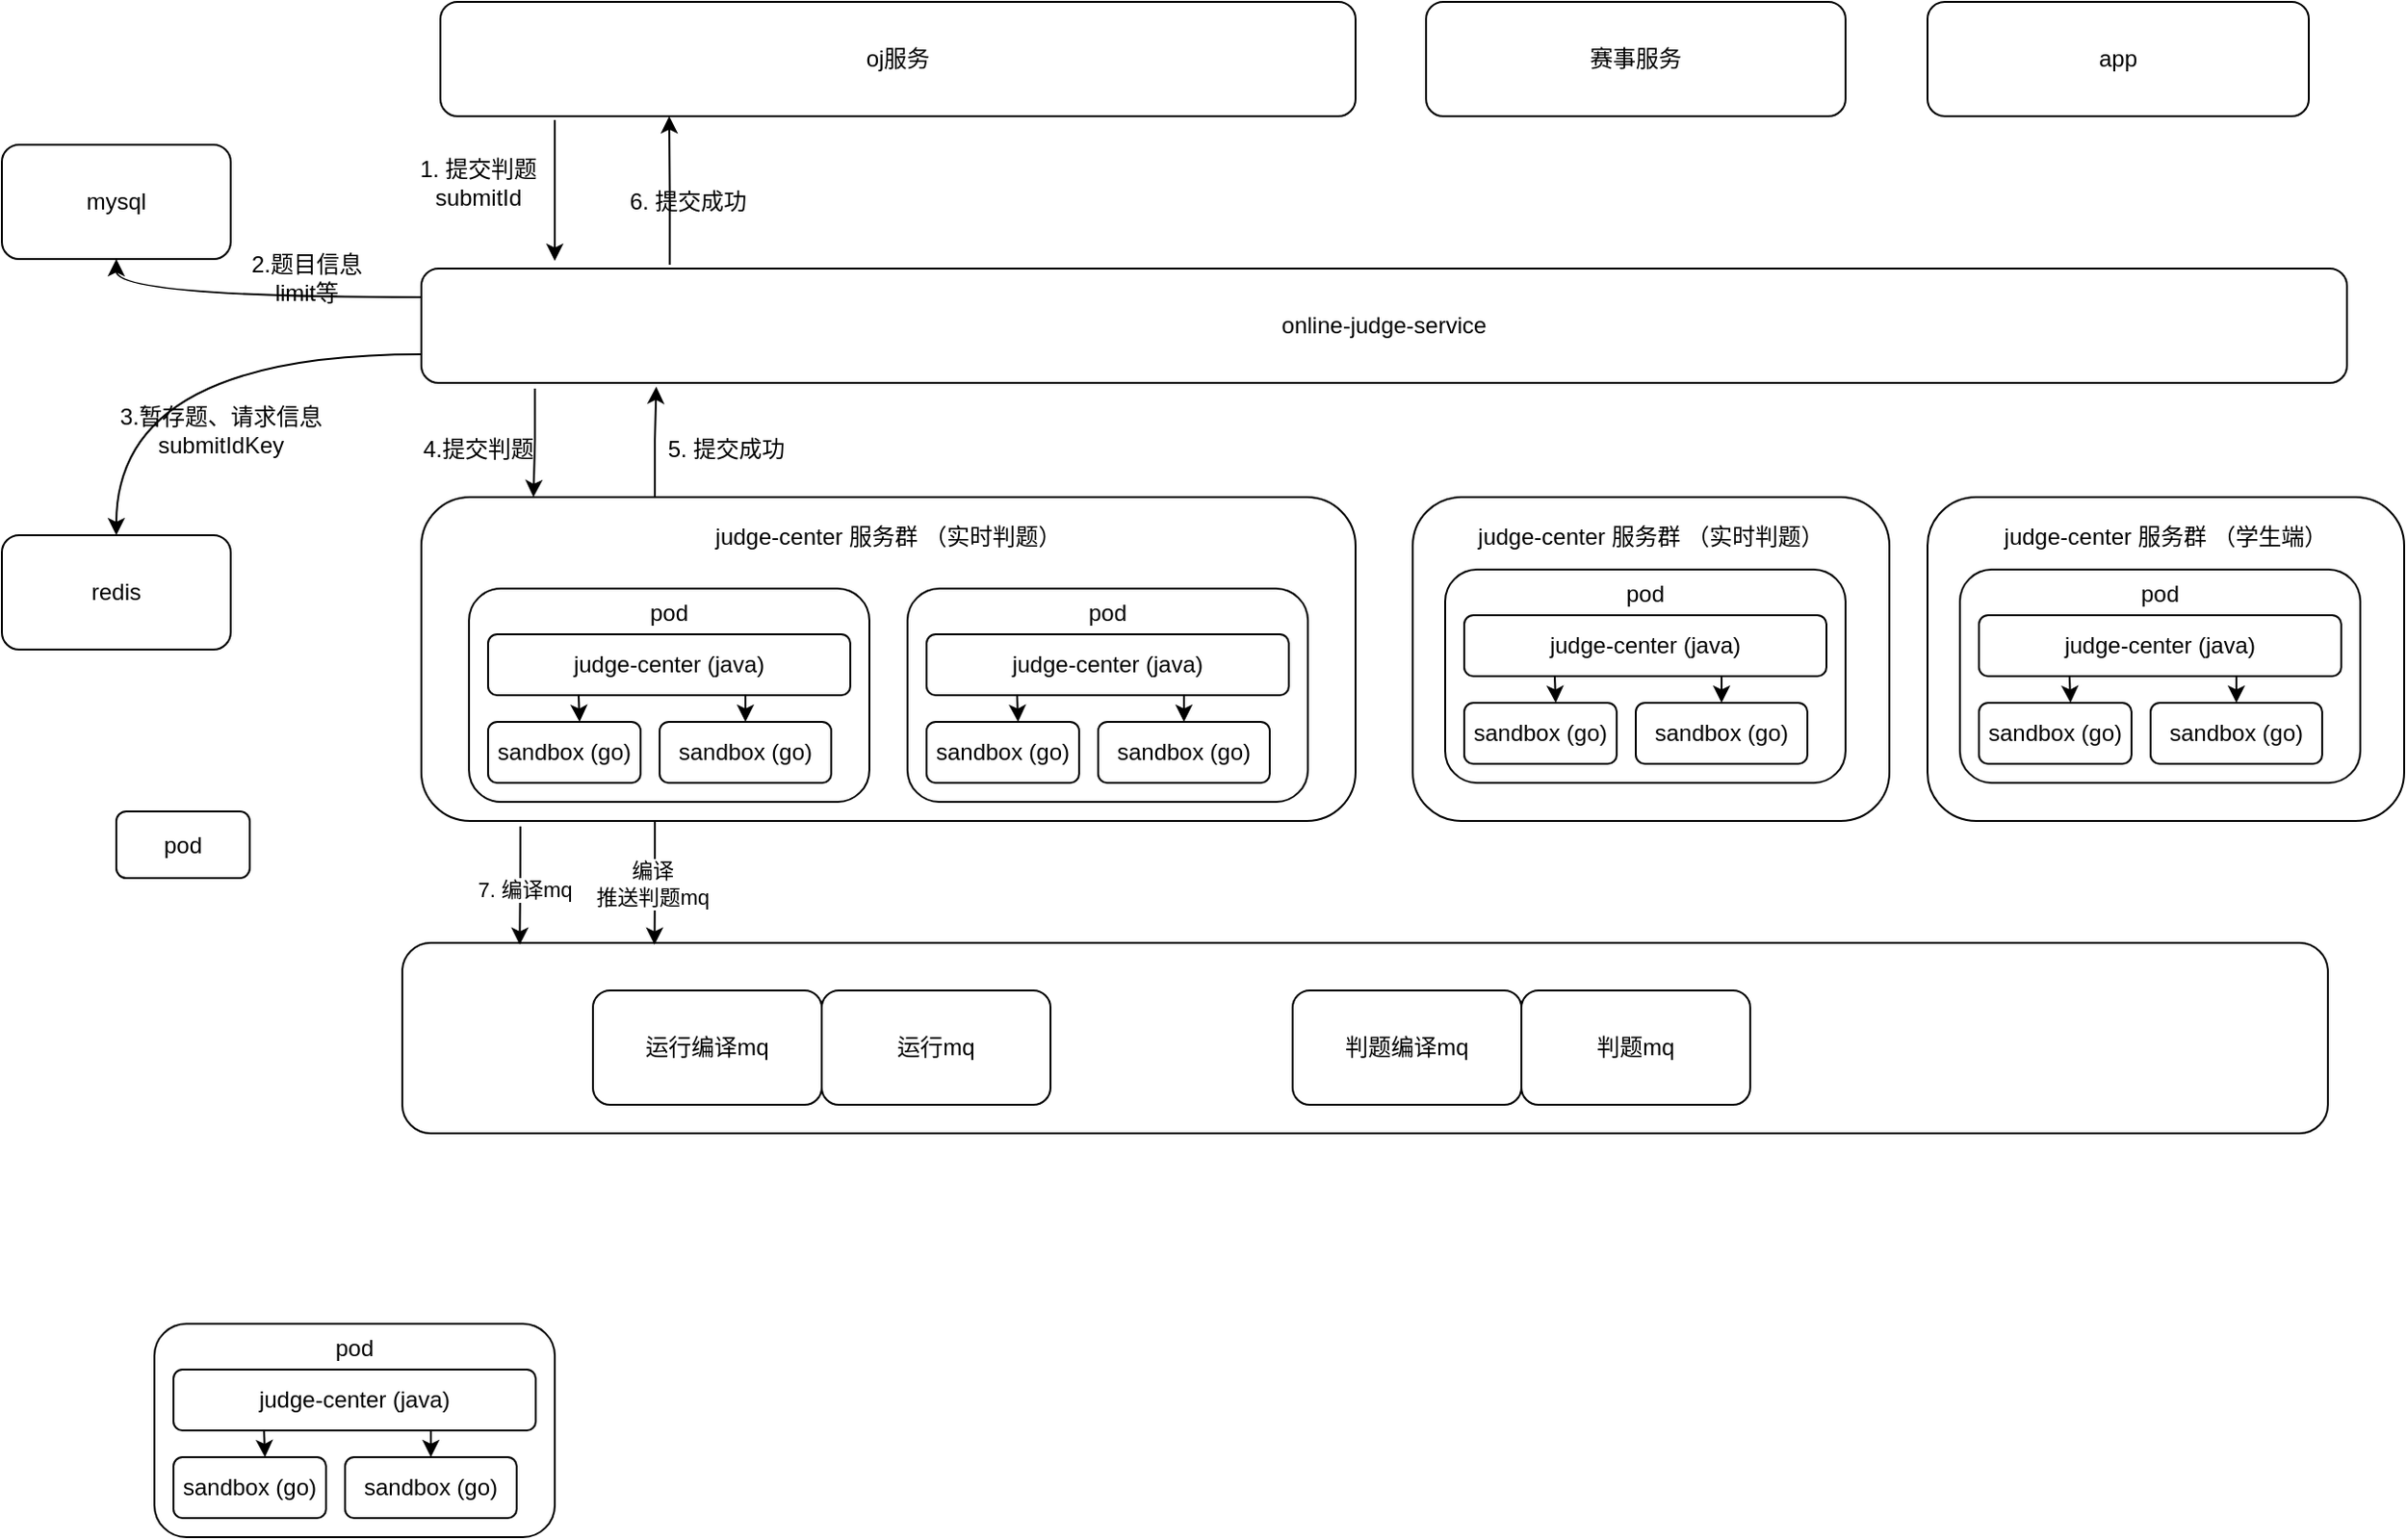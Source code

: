 <mxfile version="24.7.14">
  <diagram name="第 1 页" id="IYB_3KnUkmV5FH9QuN5l">
    <mxGraphModel dx="1434" dy="755" grid="1" gridSize="10" guides="1" tooltips="1" connect="1" arrows="1" fold="1" page="1" pageScale="1" pageWidth="827" pageHeight="1169" math="0" shadow="0">
      <root>
        <mxCell id="0" />
        <mxCell id="1" parent="0" />
        <mxCell id="oX1zahlx5rYVZvXtA2q4-13" value="" style="rounded=1;whiteSpace=wrap;html=1;" parent="1" vertex="1">
          <mxGeometry x="360" y="654" width="1010" height="100" as="geometry" />
        </mxCell>
        <mxCell id="oX1zahlx5rYVZvXtA2q4-1" value="oj服务" style="rounded=1;whiteSpace=wrap;html=1;" parent="1" vertex="1">
          <mxGeometry x="380" y="160" width="480" height="60" as="geometry" />
        </mxCell>
        <mxCell id="oX1zahlx5rYVZvXtA2q4-18" style="edgeStyle=orthogonalEdgeStyle;rounded=0;orthogonalLoop=1;jettySize=auto;html=1;exitX=0;exitY=0.25;exitDx=0;exitDy=0;entryX=0.5;entryY=1;entryDx=0;entryDy=0;curved=1;" parent="1" source="oX1zahlx5rYVZvXtA2q4-2" target="oX1zahlx5rYVZvXtA2q4-4" edge="1">
          <mxGeometry relative="1" as="geometry" />
        </mxCell>
        <mxCell id="oX1zahlx5rYVZvXtA2q4-19" style="edgeStyle=orthogonalEdgeStyle;rounded=0;orthogonalLoop=1;jettySize=auto;html=1;exitX=0;exitY=0.75;exitDx=0;exitDy=0;entryX=0.5;entryY=0;entryDx=0;entryDy=0;curved=1;" parent="1" source="oX1zahlx5rYVZvXtA2q4-2" target="oX1zahlx5rYVZvXtA2q4-5" edge="1">
          <mxGeometry relative="1" as="geometry" />
        </mxCell>
        <mxCell id="oX1zahlx5rYVZvXtA2q4-27" style="edgeStyle=orthogonalEdgeStyle;rounded=0;orthogonalLoop=1;jettySize=auto;html=1;exitX=0.129;exitY=-0.033;exitDx=0;exitDy=0;entryX=0.25;entryY=1;entryDx=0;entryDy=0;exitPerimeter=0;" parent="1" source="oX1zahlx5rYVZvXtA2q4-2" target="oX1zahlx5rYVZvXtA2q4-1" edge="1">
          <mxGeometry relative="1" as="geometry" />
        </mxCell>
        <mxCell id="oX1zahlx5rYVZvXtA2q4-2" value="online-judge-service" style="rounded=1;whiteSpace=wrap;html=1;" parent="1" vertex="1">
          <mxGeometry x="370" y="300" width="1010" height="60" as="geometry" />
        </mxCell>
        <mxCell id="oX1zahlx5rYVZvXtA2q4-3" value="judge-center&lt;span style=&quot;background-color: initial;&quot;&gt;&amp;nbsp;服务群 （实时判题）&lt;/span&gt;&lt;div&gt;&lt;br&gt;&lt;/div&gt;&lt;div&gt;&lt;br&gt;&lt;div&gt;&lt;span style=&quot;background-color: initial;&quot;&gt;&lt;br&gt;&lt;/span&gt;&lt;/div&gt;&lt;div&gt;&lt;span style=&quot;background-color: initial;&quot;&gt;&lt;br&gt;&lt;/span&gt;&lt;/div&gt;&lt;div&gt;&lt;br&gt;&lt;/div&gt;&lt;div&gt;&lt;br&gt;&lt;/div&gt;&lt;div&gt;&lt;br&gt;&lt;/div&gt;&lt;div&gt;&lt;br&gt;&lt;/div&gt;&lt;div&gt;&lt;br&gt;&lt;/div&gt;&lt;/div&gt;" style="rounded=1;whiteSpace=wrap;html=1;" parent="1" vertex="1">
          <mxGeometry x="370" y="420" width="490" height="170" as="geometry" />
        </mxCell>
        <mxCell id="oX1zahlx5rYVZvXtA2q4-4" value="mysql" style="rounded=1;whiteSpace=wrap;html=1;" parent="1" vertex="1">
          <mxGeometry x="150" y="235" width="120" height="60" as="geometry" />
        </mxCell>
        <mxCell id="oX1zahlx5rYVZvXtA2q4-5" value="redis" style="rounded=1;whiteSpace=wrap;html=1;" parent="1" vertex="1">
          <mxGeometry x="150" y="440" width="120" height="60" as="geometry" />
        </mxCell>
        <mxCell id="oX1zahlx5rYVZvXtA2q4-7" value="运行编译mq" style="rounded=1;whiteSpace=wrap;html=1;" parent="1" vertex="1">
          <mxGeometry x="460" y="679" width="120" height="60" as="geometry" />
        </mxCell>
        <mxCell id="oX1zahlx5rYVZvXtA2q4-8" value="判题编译mq" style="rounded=1;whiteSpace=wrap;html=1;" parent="1" vertex="1">
          <mxGeometry x="827" y="679" width="120" height="60" as="geometry" />
        </mxCell>
        <mxCell id="oX1zahlx5rYVZvXtA2q4-9" value="运行mq" style="rounded=1;whiteSpace=wrap;html=1;" parent="1" vertex="1">
          <mxGeometry x="580" y="679" width="120" height="60" as="geometry" />
        </mxCell>
        <mxCell id="oX1zahlx5rYVZvXtA2q4-10" value="judge-center&lt;span style=&quot;background-color: initial;&quot;&gt;&amp;nbsp;服务群 （实时判题）&lt;/span&gt;&lt;div&gt;&lt;span style=&quot;background-color: initial;&quot;&gt;&lt;br&gt;&lt;/span&gt;&lt;/div&gt;&lt;div&gt;&lt;span style=&quot;background-color: initial;&quot;&gt;&lt;br&gt;&lt;/span&gt;&lt;/div&gt;&lt;div&gt;&lt;span style=&quot;background-color: initial;&quot;&gt;&lt;br&gt;&lt;/span&gt;&lt;/div&gt;&lt;div&gt;&lt;span style=&quot;background-color: initial;&quot;&gt;&lt;br&gt;&lt;/span&gt;&lt;/div&gt;&lt;div&gt;&lt;span style=&quot;background-color: initial;&quot;&gt;&lt;br&gt;&lt;/span&gt;&lt;/div&gt;&lt;div&gt;&lt;span style=&quot;background-color: initial;&quot;&gt;&lt;br&gt;&lt;/span&gt;&lt;/div&gt;&lt;div&gt;&lt;span style=&quot;background-color: initial;&quot;&gt;&lt;br&gt;&lt;/span&gt;&lt;/div&gt;&lt;div&gt;&lt;span style=&quot;background-color: initial;&quot;&gt;&lt;br&gt;&lt;/span&gt;&lt;/div&gt;&lt;div&gt;&lt;span style=&quot;background-color: initial;&quot;&gt;&lt;br&gt;&lt;/span&gt;&lt;/div&gt;" style="rounded=1;whiteSpace=wrap;html=1;" parent="1" vertex="1">
          <mxGeometry x="890" y="420" width="250" height="170" as="geometry" />
        </mxCell>
        <mxCell id="oX1zahlx5rYVZvXtA2q4-12" value="判题mq" style="rounded=1;whiteSpace=wrap;html=1;" parent="1" vertex="1">
          <mxGeometry x="947" y="679" width="120" height="60" as="geometry" />
        </mxCell>
        <mxCell id="oX1zahlx5rYVZvXtA2q4-14" value="赛事服务" style="rounded=1;whiteSpace=wrap;html=1;" parent="1" vertex="1">
          <mxGeometry x="897" y="160" width="220" height="60" as="geometry" />
        </mxCell>
        <mxCell id="oX1zahlx5rYVZvXtA2q4-15" value="app" style="rounded=1;whiteSpace=wrap;html=1;" parent="1" vertex="1">
          <mxGeometry x="1160" y="160" width="200" height="60" as="geometry" />
        </mxCell>
        <mxCell id="oX1zahlx5rYVZvXtA2q4-16" style="edgeStyle=orthogonalEdgeStyle;rounded=0;orthogonalLoop=1;jettySize=auto;html=1;" parent="1" edge="1">
          <mxGeometry relative="1" as="geometry">
            <mxPoint x="440" y="222" as="sourcePoint" />
            <mxPoint x="440" y="296" as="targetPoint" />
          </mxGeometry>
        </mxCell>
        <mxCell id="oX1zahlx5rYVZvXtA2q4-17" value="1. 提交判题&lt;div&gt;submitId&lt;/div&gt;" style="text;html=1;align=center;verticalAlign=middle;whiteSpace=wrap;rounded=0;" parent="1" vertex="1">
          <mxGeometry x="360" y="240" width="80" height="30" as="geometry" />
        </mxCell>
        <mxCell id="oX1zahlx5rYVZvXtA2q4-20" value="2.题目信息&lt;div&gt;limit等&lt;/div&gt;" style="text;html=1;align=center;verticalAlign=middle;whiteSpace=wrap;rounded=0;" parent="1" vertex="1">
          <mxGeometry x="270" y="290" width="80" height="30" as="geometry" />
        </mxCell>
        <mxCell id="oX1zahlx5rYVZvXtA2q4-21" value="3.暂存题、请求信息&lt;br&gt;submitIdKey" style="text;html=1;align=center;verticalAlign=middle;whiteSpace=wrap;rounded=0;" parent="1" vertex="1">
          <mxGeometry x="210" y="370" width="110" height="30" as="geometry" />
        </mxCell>
        <mxCell id="oX1zahlx5rYVZvXtA2q4-22" style="edgeStyle=orthogonalEdgeStyle;rounded=0;orthogonalLoop=1;jettySize=auto;html=1;exitX=0.106;exitY=1.017;exitDx=0;exitDy=0;entryX=0.061;entryY=0.01;entryDx=0;entryDy=0;entryPerimeter=0;exitPerimeter=0;" parent="1" source="oX1zahlx5rYVZvXtA2q4-3" target="oX1zahlx5rYVZvXtA2q4-13" edge="1">
          <mxGeometry relative="1" as="geometry" />
        </mxCell>
        <mxCell id="oX1zahlx5rYVZvXtA2q4-29" value="7. 编译mq" style="edgeLabel;html=1;align=center;verticalAlign=middle;resizable=0;points=[];" parent="oX1zahlx5rYVZvXtA2q4-22" vertex="1" connectable="0">
          <mxGeometry x="0.055" y="2" relative="1" as="geometry">
            <mxPoint as="offset" />
          </mxGeometry>
        </mxCell>
        <mxCell id="oX1zahlx5rYVZvXtA2q4-23" value="4.提交判题" style="text;html=1;align=center;verticalAlign=middle;whiteSpace=wrap;rounded=0;" parent="1" vertex="1">
          <mxGeometry x="360" y="380" width="80" height="30" as="geometry" />
        </mxCell>
        <mxCell id="oX1zahlx5rYVZvXtA2q4-24" style="edgeStyle=orthogonalEdgeStyle;rounded=0;orthogonalLoop=1;jettySize=auto;html=1;exitX=0.059;exitY=1.05;exitDx=0;exitDy=0;entryX=0.12;entryY=0;entryDx=0;entryDy=0;entryPerimeter=0;exitPerimeter=0;" parent="1" source="oX1zahlx5rYVZvXtA2q4-2" target="oX1zahlx5rYVZvXtA2q4-3" edge="1">
          <mxGeometry relative="1" as="geometry" />
        </mxCell>
        <mxCell id="oX1zahlx5rYVZvXtA2q4-25" style="edgeStyle=orthogonalEdgeStyle;rounded=0;orthogonalLoop=1;jettySize=auto;html=1;exitX=0.25;exitY=0;exitDx=0;exitDy=0;entryX=0.122;entryY=1.033;entryDx=0;entryDy=0;entryPerimeter=0;" parent="1" source="oX1zahlx5rYVZvXtA2q4-3" target="oX1zahlx5rYVZvXtA2q4-2" edge="1">
          <mxGeometry relative="1" as="geometry" />
        </mxCell>
        <mxCell id="oX1zahlx5rYVZvXtA2q4-26" value="5. 提交成功" style="text;html=1;align=center;verticalAlign=middle;whiteSpace=wrap;rounded=0;" parent="1" vertex="1">
          <mxGeometry x="490" y="380" width="80" height="30" as="geometry" />
        </mxCell>
        <mxCell id="oX1zahlx5rYVZvXtA2q4-28" value="6. 提交成功" style="text;html=1;align=center;verticalAlign=middle;whiteSpace=wrap;rounded=0;" parent="1" vertex="1">
          <mxGeometry x="470" y="250" width="80" height="30" as="geometry" />
        </mxCell>
        <mxCell id="oX1zahlx5rYVZvXtA2q4-30" style="edgeStyle=orthogonalEdgeStyle;rounded=0;orthogonalLoop=1;jettySize=auto;html=1;exitX=0.25;exitY=1;exitDx=0;exitDy=0;entryX=0.131;entryY=0.01;entryDx=0;entryDy=0;entryPerimeter=0;" parent="1" source="oX1zahlx5rYVZvXtA2q4-3" target="oX1zahlx5rYVZvXtA2q4-13" edge="1">
          <mxGeometry relative="1" as="geometry" />
        </mxCell>
        <mxCell id="oX1zahlx5rYVZvXtA2q4-31" value="编译&lt;div&gt;推送判题mq&lt;/div&gt;" style="edgeLabel;html=1;align=center;verticalAlign=middle;resizable=0;points=[];" parent="oX1zahlx5rYVZvXtA2q4-30" vertex="1" connectable="0">
          <mxGeometry x="-0.008" y="-2" relative="1" as="geometry">
            <mxPoint as="offset" />
          </mxGeometry>
        </mxCell>
        <mxCell id="oX1zahlx5rYVZvXtA2q4-32" value="pod" style="rounded=1;whiteSpace=wrap;html=1;" parent="1" vertex="1">
          <mxGeometry x="210" y="585" width="70" height="35" as="geometry" />
        </mxCell>
        <mxCell id="oX1zahlx5rYVZvXtA2q4-57" style="edgeStyle=orthogonalEdgeStyle;rounded=0;orthogonalLoop=1;jettySize=auto;html=1;exitX=0.5;exitY=1;exitDx=0;exitDy=0;entryX=0;entryY=0;entryDx=0;entryDy=0;" parent="1" edge="1">
          <mxGeometry relative="1" as="geometry">
            <mxPoint x="453.75" y="516" as="sourcePoint" />
          </mxGeometry>
        </mxCell>
        <mxCell id="oX1zahlx5rYVZvXtA2q4-48" style="edgeStyle=orthogonalEdgeStyle;rounded=0;orthogonalLoop=1;jettySize=auto;html=1;exitX=0.5;exitY=1;exitDx=0;exitDy=0;entryX=0.5;entryY=0;entryDx=0;entryDy=0;" parent="1" edge="1">
          <mxGeometry relative="1" as="geometry">
            <mxPoint x="615" y="516" as="sourcePoint" />
          </mxGeometry>
        </mxCell>
        <mxCell id="oX1zahlx5rYVZvXtA2q4-58" value="&lt;div&gt;&lt;span style=&quot;background-color: initial;&quot;&gt;pod&lt;/span&gt;&lt;br&gt;&lt;/div&gt;&lt;div&gt;&lt;span style=&quot;background-color: initial;&quot;&gt;&lt;br&gt;&lt;/span&gt;&lt;/div&gt;&lt;div&gt;&lt;span style=&quot;background-color: initial;&quot;&gt;&lt;br&gt;&lt;/span&gt;&lt;/div&gt;&lt;div&gt;&lt;span style=&quot;background-color: initial;&quot;&gt;&lt;br&gt;&lt;/span&gt;&lt;/div&gt;&lt;div&gt;&lt;span style=&quot;background-color: initial;&quot;&gt;&lt;br&gt;&lt;/span&gt;&lt;/div&gt;&lt;div&gt;&lt;span style=&quot;background-color: initial;&quot;&gt;&lt;br&gt;&lt;/span&gt;&lt;/div&gt;&lt;div&gt;&lt;span style=&quot;background-color: initial;&quot;&gt;&lt;br&gt;&lt;/span&gt;&lt;/div&gt;" style="rounded=1;whiteSpace=wrap;html=1;" parent="1" vertex="1">
          <mxGeometry x="395" y="468" width="210" height="112" as="geometry" />
        </mxCell>
        <mxCell id="oX1zahlx5rYVZvXtA2q4-64" style="edgeStyle=orthogonalEdgeStyle;rounded=0;orthogonalLoop=1;jettySize=auto;html=1;exitX=0.75;exitY=1;exitDx=0;exitDy=0;entryX=0.5;entryY=0;entryDx=0;entryDy=0;" parent="1" source="oX1zahlx5rYVZvXtA2q4-60" target="oX1zahlx5rYVZvXtA2q4-62" edge="1">
          <mxGeometry relative="1" as="geometry" />
        </mxCell>
        <mxCell id="oX1zahlx5rYVZvXtA2q4-60" value="judge-center (java)" style="rounded=1;whiteSpace=wrap;html=1;" parent="1" vertex="1">
          <mxGeometry x="405" y="492" width="190" height="32" as="geometry" />
        </mxCell>
        <mxCell id="oX1zahlx5rYVZvXtA2q4-61" value="sandbox (go)" style="rounded=1;whiteSpace=wrap;html=1;" parent="1" vertex="1">
          <mxGeometry x="405" y="538" width="80" height="32" as="geometry" />
        </mxCell>
        <mxCell id="oX1zahlx5rYVZvXtA2q4-62" value="sandbox (go)" style="rounded=1;whiteSpace=wrap;html=1;" parent="1" vertex="1">
          <mxGeometry x="495" y="538" width="90" height="32" as="geometry" />
        </mxCell>
        <mxCell id="oX1zahlx5rYVZvXtA2q4-63" style="edgeStyle=orthogonalEdgeStyle;rounded=0;orthogonalLoop=1;jettySize=auto;html=1;exitX=0.25;exitY=1;exitDx=0;exitDy=0;entryX=0.6;entryY=0;entryDx=0;entryDy=0;entryPerimeter=0;" parent="1" source="oX1zahlx5rYVZvXtA2q4-60" target="oX1zahlx5rYVZvXtA2q4-61" edge="1">
          <mxGeometry relative="1" as="geometry" />
        </mxCell>
        <mxCell id="oX1zahlx5rYVZvXtA2q4-71" value="&lt;div&gt;&lt;span style=&quot;background-color: initial;&quot;&gt;pod&lt;/span&gt;&lt;br&gt;&lt;/div&gt;&lt;div&gt;&lt;span style=&quot;background-color: initial;&quot;&gt;&lt;br&gt;&lt;/span&gt;&lt;/div&gt;&lt;div&gt;&lt;span style=&quot;background-color: initial;&quot;&gt;&lt;br&gt;&lt;/span&gt;&lt;/div&gt;&lt;div&gt;&lt;span style=&quot;background-color: initial;&quot;&gt;&lt;br&gt;&lt;/span&gt;&lt;/div&gt;&lt;div&gt;&lt;span style=&quot;background-color: initial;&quot;&gt;&lt;br&gt;&lt;/span&gt;&lt;/div&gt;&lt;div&gt;&lt;span style=&quot;background-color: initial;&quot;&gt;&lt;br&gt;&lt;/span&gt;&lt;/div&gt;&lt;div&gt;&lt;span style=&quot;background-color: initial;&quot;&gt;&lt;br&gt;&lt;/span&gt;&lt;/div&gt;" style="rounded=1;whiteSpace=wrap;html=1;" parent="1" vertex="1">
          <mxGeometry x="230" y="854" width="210" height="112" as="geometry" />
        </mxCell>
        <mxCell id="oX1zahlx5rYVZvXtA2q4-72" style="edgeStyle=orthogonalEdgeStyle;rounded=0;orthogonalLoop=1;jettySize=auto;html=1;exitX=0.75;exitY=1;exitDx=0;exitDy=0;entryX=0.5;entryY=0;entryDx=0;entryDy=0;" parent="1" source="oX1zahlx5rYVZvXtA2q4-73" target="oX1zahlx5rYVZvXtA2q4-75" edge="1">
          <mxGeometry relative="1" as="geometry" />
        </mxCell>
        <mxCell id="oX1zahlx5rYVZvXtA2q4-73" value="judge-center (java)" style="rounded=1;whiteSpace=wrap;html=1;" parent="1" vertex="1">
          <mxGeometry x="240" y="878" width="190" height="32" as="geometry" />
        </mxCell>
        <mxCell id="oX1zahlx5rYVZvXtA2q4-74" value="sandbox (go)" style="rounded=1;whiteSpace=wrap;html=1;" parent="1" vertex="1">
          <mxGeometry x="240" y="924" width="80" height="32" as="geometry" />
        </mxCell>
        <mxCell id="oX1zahlx5rYVZvXtA2q4-75" value="sandbox (go)" style="rounded=1;whiteSpace=wrap;html=1;" parent="1" vertex="1">
          <mxGeometry x="330" y="924" width="90" height="32" as="geometry" />
        </mxCell>
        <mxCell id="oX1zahlx5rYVZvXtA2q4-76" style="edgeStyle=orthogonalEdgeStyle;rounded=0;orthogonalLoop=1;jettySize=auto;html=1;exitX=0.25;exitY=1;exitDx=0;exitDy=0;entryX=0.6;entryY=0;entryDx=0;entryDy=0;entryPerimeter=0;" parent="1" source="oX1zahlx5rYVZvXtA2q4-73" target="oX1zahlx5rYVZvXtA2q4-74" edge="1">
          <mxGeometry relative="1" as="geometry" />
        </mxCell>
        <mxCell id="oX1zahlx5rYVZvXtA2q4-83" value="&lt;div&gt;&lt;span style=&quot;background-color: initial;&quot;&gt;pod&lt;/span&gt;&lt;br&gt;&lt;/div&gt;&lt;div&gt;&lt;span style=&quot;background-color: initial;&quot;&gt;&lt;br&gt;&lt;/span&gt;&lt;/div&gt;&lt;div&gt;&lt;span style=&quot;background-color: initial;&quot;&gt;&lt;br&gt;&lt;/span&gt;&lt;/div&gt;&lt;div&gt;&lt;span style=&quot;background-color: initial;&quot;&gt;&lt;br&gt;&lt;/span&gt;&lt;/div&gt;&lt;div&gt;&lt;span style=&quot;background-color: initial;&quot;&gt;&lt;br&gt;&lt;/span&gt;&lt;/div&gt;&lt;div&gt;&lt;span style=&quot;background-color: initial;&quot;&gt;&lt;br&gt;&lt;/span&gt;&lt;/div&gt;&lt;div&gt;&lt;span style=&quot;background-color: initial;&quot;&gt;&lt;br&gt;&lt;/span&gt;&lt;/div&gt;" style="rounded=1;whiteSpace=wrap;html=1;" parent="1" vertex="1">
          <mxGeometry x="625" y="468" width="210" height="112" as="geometry" />
        </mxCell>
        <mxCell id="oX1zahlx5rYVZvXtA2q4-84" style="edgeStyle=orthogonalEdgeStyle;rounded=0;orthogonalLoop=1;jettySize=auto;html=1;exitX=0.75;exitY=1;exitDx=0;exitDy=0;entryX=0.5;entryY=0;entryDx=0;entryDy=0;" parent="1" source="oX1zahlx5rYVZvXtA2q4-85" target="oX1zahlx5rYVZvXtA2q4-87" edge="1">
          <mxGeometry relative="1" as="geometry" />
        </mxCell>
        <mxCell id="oX1zahlx5rYVZvXtA2q4-85" value="judge-center (java)" style="rounded=1;whiteSpace=wrap;html=1;" parent="1" vertex="1">
          <mxGeometry x="635" y="492" width="190" height="32" as="geometry" />
        </mxCell>
        <mxCell id="oX1zahlx5rYVZvXtA2q4-86" value="sandbox (go)" style="rounded=1;whiteSpace=wrap;html=1;" parent="1" vertex="1">
          <mxGeometry x="635" y="538" width="80" height="32" as="geometry" />
        </mxCell>
        <mxCell id="oX1zahlx5rYVZvXtA2q4-87" value="sandbox (go)" style="rounded=1;whiteSpace=wrap;html=1;" parent="1" vertex="1">
          <mxGeometry x="725" y="538" width="90" height="32" as="geometry" />
        </mxCell>
        <mxCell id="oX1zahlx5rYVZvXtA2q4-88" style="edgeStyle=orthogonalEdgeStyle;rounded=0;orthogonalLoop=1;jettySize=auto;html=1;exitX=0.25;exitY=1;exitDx=0;exitDy=0;entryX=0.6;entryY=0;entryDx=0;entryDy=0;entryPerimeter=0;" parent="1" source="oX1zahlx5rYVZvXtA2q4-85" target="oX1zahlx5rYVZvXtA2q4-86" edge="1">
          <mxGeometry relative="1" as="geometry" />
        </mxCell>
        <mxCell id="oX1zahlx5rYVZvXtA2q4-101" value="&lt;div&gt;&lt;span style=&quot;background-color: initial;&quot;&gt;pod&lt;/span&gt;&lt;br&gt;&lt;/div&gt;&lt;div&gt;&lt;span style=&quot;background-color: initial;&quot;&gt;&lt;br&gt;&lt;/span&gt;&lt;/div&gt;&lt;div&gt;&lt;span style=&quot;background-color: initial;&quot;&gt;&lt;br&gt;&lt;/span&gt;&lt;/div&gt;&lt;div&gt;&lt;span style=&quot;background-color: initial;&quot;&gt;&lt;br&gt;&lt;/span&gt;&lt;/div&gt;&lt;div&gt;&lt;span style=&quot;background-color: initial;&quot;&gt;&lt;br&gt;&lt;/span&gt;&lt;/div&gt;&lt;div&gt;&lt;span style=&quot;background-color: initial;&quot;&gt;&lt;br&gt;&lt;/span&gt;&lt;/div&gt;&lt;div&gt;&lt;span style=&quot;background-color: initial;&quot;&gt;&lt;br&gt;&lt;/span&gt;&lt;/div&gt;" style="rounded=1;whiteSpace=wrap;html=1;" parent="1" vertex="1">
          <mxGeometry x="907" y="458" width="210" height="112" as="geometry" />
        </mxCell>
        <mxCell id="oX1zahlx5rYVZvXtA2q4-102" style="edgeStyle=orthogonalEdgeStyle;rounded=0;orthogonalLoop=1;jettySize=auto;html=1;exitX=0.75;exitY=1;exitDx=0;exitDy=0;entryX=0.5;entryY=0;entryDx=0;entryDy=0;" parent="1" source="oX1zahlx5rYVZvXtA2q4-103" target="oX1zahlx5rYVZvXtA2q4-105" edge="1">
          <mxGeometry relative="1" as="geometry" />
        </mxCell>
        <mxCell id="oX1zahlx5rYVZvXtA2q4-103" value="judge-center (java)" style="rounded=1;whiteSpace=wrap;html=1;" parent="1" vertex="1">
          <mxGeometry x="917" y="482" width="190" height="32" as="geometry" />
        </mxCell>
        <mxCell id="oX1zahlx5rYVZvXtA2q4-104" value="sandbox (go)" style="rounded=1;whiteSpace=wrap;html=1;" parent="1" vertex="1">
          <mxGeometry x="917" y="528" width="80" height="32" as="geometry" />
        </mxCell>
        <mxCell id="oX1zahlx5rYVZvXtA2q4-105" value="sandbox (go)" style="rounded=1;whiteSpace=wrap;html=1;" parent="1" vertex="1">
          <mxGeometry x="1007" y="528" width="90" height="32" as="geometry" />
        </mxCell>
        <mxCell id="oX1zahlx5rYVZvXtA2q4-106" style="edgeStyle=orthogonalEdgeStyle;rounded=0;orthogonalLoop=1;jettySize=auto;html=1;exitX=0.25;exitY=1;exitDx=0;exitDy=0;entryX=0.6;entryY=0;entryDx=0;entryDy=0;entryPerimeter=0;" parent="1" source="oX1zahlx5rYVZvXtA2q4-103" target="oX1zahlx5rYVZvXtA2q4-104" edge="1">
          <mxGeometry relative="1" as="geometry" />
        </mxCell>
        <mxCell id="oX1zahlx5rYVZvXtA2q4-108" value="&lt;div&gt;&lt;div&gt;judge-center&lt;span style=&quot;background-color: initial;&quot;&gt;&amp;nbsp;服务群 （学生端）&lt;/span&gt;&lt;br&gt;&lt;/div&gt;&lt;/div&gt;&lt;div&gt;&lt;span style=&quot;background-color: initial;&quot;&gt;&lt;br&gt;&lt;/span&gt;&lt;/div&gt;&lt;div&gt;&lt;span style=&quot;background-color: initial;&quot;&gt;&lt;br&gt;&lt;/span&gt;&lt;/div&gt;&lt;div&gt;&lt;span style=&quot;background-color: initial;&quot;&gt;&lt;br&gt;&lt;/span&gt;&lt;/div&gt;&lt;div&gt;&lt;span style=&quot;background-color: initial;&quot;&gt;&lt;br&gt;&lt;/span&gt;&lt;/div&gt;&lt;div&gt;&lt;span style=&quot;background-color: initial;&quot;&gt;&lt;br&gt;&lt;/span&gt;&lt;/div&gt;&lt;div&gt;&lt;span style=&quot;background-color: initial;&quot;&gt;&lt;br&gt;&lt;/span&gt;&lt;/div&gt;&lt;div&gt;&lt;span style=&quot;background-color: initial;&quot;&gt;&lt;br&gt;&lt;/span&gt;&lt;/div&gt;&lt;div&gt;&lt;span style=&quot;background-color: initial;&quot;&gt;&lt;br&gt;&lt;/span&gt;&lt;/div&gt;&lt;div&gt;&lt;span style=&quot;background-color: initial;&quot;&gt;&lt;br&gt;&lt;/span&gt;&lt;/div&gt;" style="rounded=1;whiteSpace=wrap;html=1;" parent="1" vertex="1">
          <mxGeometry x="1160" y="420" width="250" height="170" as="geometry" />
        </mxCell>
        <mxCell id="oX1zahlx5rYVZvXtA2q4-109" value="&lt;div&gt;&lt;span style=&quot;background-color: initial;&quot;&gt;pod&lt;/span&gt;&lt;br&gt;&lt;/div&gt;&lt;div&gt;&lt;span style=&quot;background-color: initial;&quot;&gt;&lt;br&gt;&lt;/span&gt;&lt;/div&gt;&lt;div&gt;&lt;span style=&quot;background-color: initial;&quot;&gt;&lt;br&gt;&lt;/span&gt;&lt;/div&gt;&lt;div&gt;&lt;span style=&quot;background-color: initial;&quot;&gt;&lt;br&gt;&lt;/span&gt;&lt;/div&gt;&lt;div&gt;&lt;span style=&quot;background-color: initial;&quot;&gt;&lt;br&gt;&lt;/span&gt;&lt;/div&gt;&lt;div&gt;&lt;span style=&quot;background-color: initial;&quot;&gt;&lt;br&gt;&lt;/span&gt;&lt;/div&gt;&lt;div&gt;&lt;span style=&quot;background-color: initial;&quot;&gt;&lt;br&gt;&lt;/span&gt;&lt;/div&gt;" style="rounded=1;whiteSpace=wrap;html=1;" parent="1" vertex="1">
          <mxGeometry x="1177" y="458" width="210" height="112" as="geometry" />
        </mxCell>
        <mxCell id="oX1zahlx5rYVZvXtA2q4-110" style="edgeStyle=orthogonalEdgeStyle;rounded=0;orthogonalLoop=1;jettySize=auto;html=1;exitX=0.75;exitY=1;exitDx=0;exitDy=0;entryX=0.5;entryY=0;entryDx=0;entryDy=0;" parent="1" source="oX1zahlx5rYVZvXtA2q4-111" target="oX1zahlx5rYVZvXtA2q4-113" edge="1">
          <mxGeometry relative="1" as="geometry" />
        </mxCell>
        <mxCell id="oX1zahlx5rYVZvXtA2q4-111" value="judge-center (java)" style="rounded=1;whiteSpace=wrap;html=1;" parent="1" vertex="1">
          <mxGeometry x="1187" y="482" width="190" height="32" as="geometry" />
        </mxCell>
        <mxCell id="oX1zahlx5rYVZvXtA2q4-112" value="sandbox (go)" style="rounded=1;whiteSpace=wrap;html=1;" parent="1" vertex="1">
          <mxGeometry x="1187" y="528" width="80" height="32" as="geometry" />
        </mxCell>
        <mxCell id="oX1zahlx5rYVZvXtA2q4-113" value="sandbox (go)" style="rounded=1;whiteSpace=wrap;html=1;" parent="1" vertex="1">
          <mxGeometry x="1277" y="528" width="90" height="32" as="geometry" />
        </mxCell>
        <mxCell id="oX1zahlx5rYVZvXtA2q4-114" style="edgeStyle=orthogonalEdgeStyle;rounded=0;orthogonalLoop=1;jettySize=auto;html=1;exitX=0.25;exitY=1;exitDx=0;exitDy=0;entryX=0.6;entryY=0;entryDx=0;entryDy=0;entryPerimeter=0;" parent="1" source="oX1zahlx5rYVZvXtA2q4-111" target="oX1zahlx5rYVZvXtA2q4-112" edge="1">
          <mxGeometry relative="1" as="geometry" />
        </mxCell>
      </root>
    </mxGraphModel>
  </diagram>
</mxfile>
